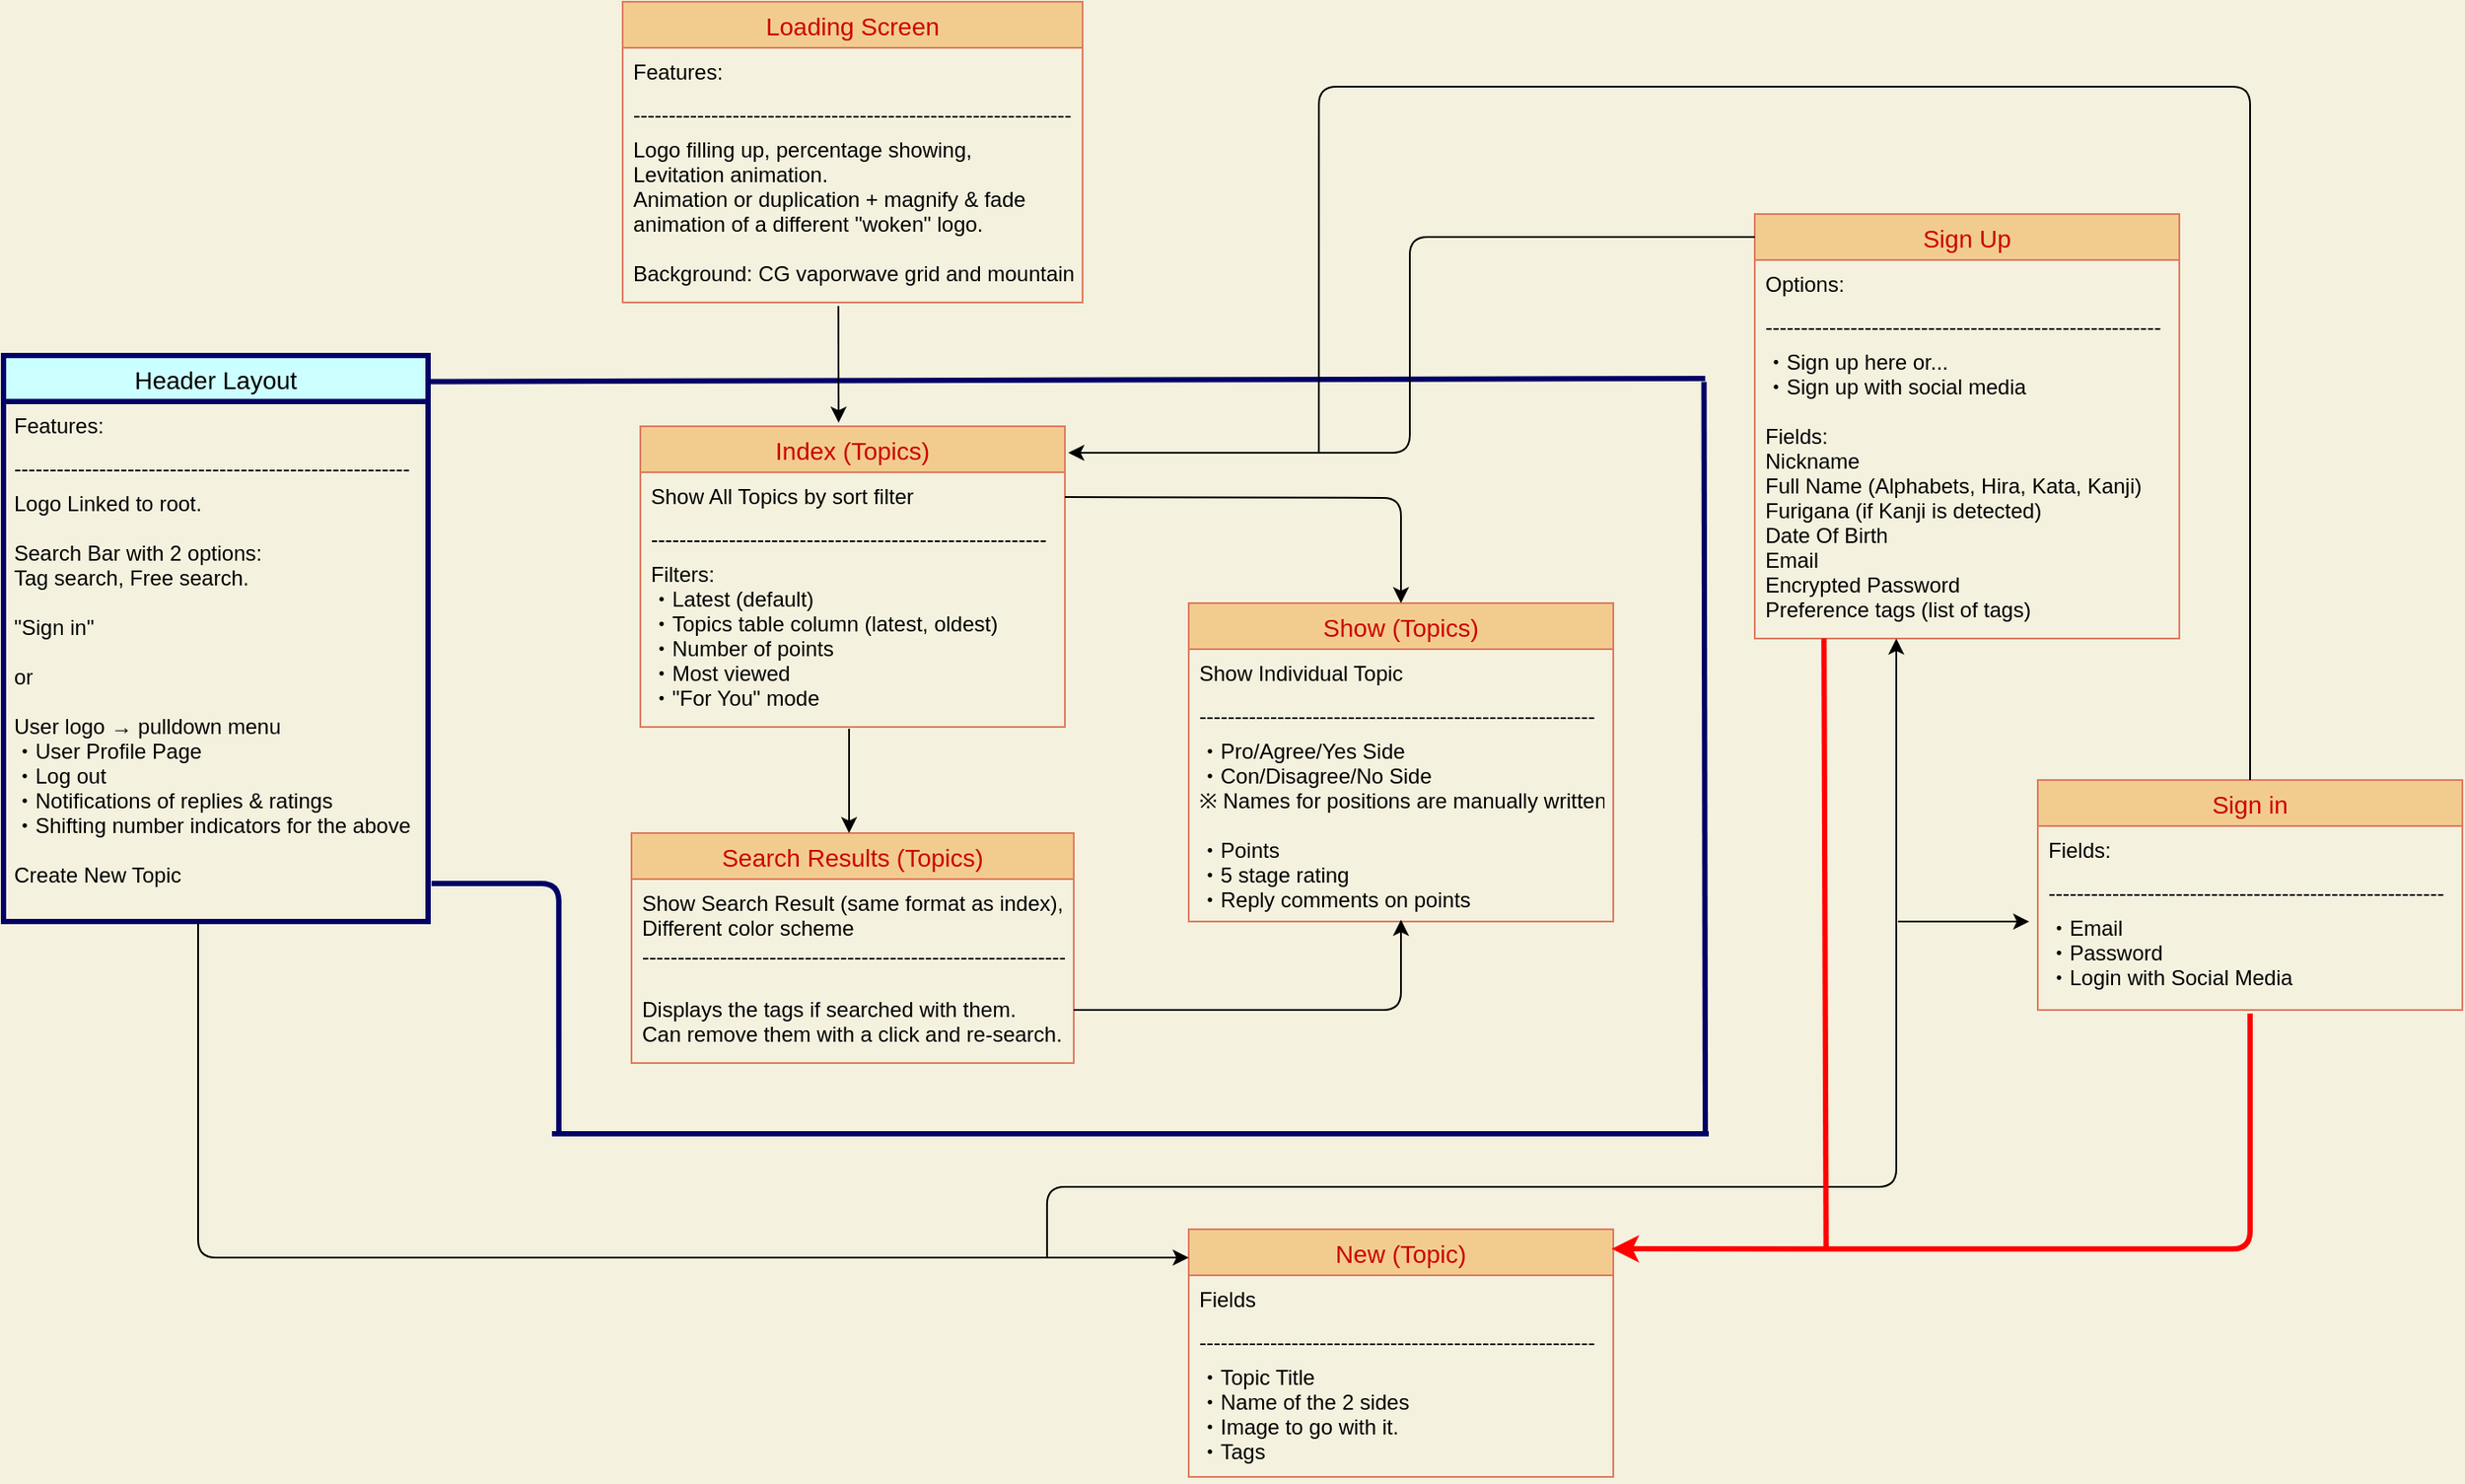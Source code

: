 <mxfile>
    <diagram id="Ndw7woc8x4RitHYrZnJn" name="Page-1">
        <mxGraphModel dx="1897" dy="1507" grid="1" gridSize="10" guides="1" tooltips="1" connect="1" arrows="1" fold="1" page="1" pageScale="1" pageWidth="1169" pageHeight="827" background="#F4F1DE" math="0" shadow="0">
            <root>
                <mxCell id="0"/>
                <mxCell id="1" parent="0"/>
                <mxCell id="7" value="Index (Topics)" style="swimlane;fontStyle=0;childLayout=stackLayout;horizontal=1;startSize=26;horizontalStack=0;resizeParent=1;resizeParentMax=0;resizeLast=0;collapsible=1;marginBottom=0;align=center;fontSize=14;rounded=0;sketch=0;strokeColor=#E07A5F;fillColor=#F2CC8F;fontColor=#CC0000;" parent="1" vertex="1">
                    <mxGeometry x="130" y="-40" width="240" height="170" as="geometry"/>
                </mxCell>
                <mxCell id="8" value="Show All Topics by sort filter" style="text;strokeColor=none;fillColor=none;spacingLeft=4;spacingRight=4;overflow=hidden;rotatable=0;points=[[0,0.5],[1,0.5]];portConstraint=eastwest;fontSize=12;fontColor=#000000;" parent="7" vertex="1">
                    <mxGeometry y="26" width="240" height="24" as="geometry"/>
                </mxCell>
                <mxCell id="17" value="--------------------------------------------------------" style="text;strokeColor=none;fillColor=none;spacingLeft=4;spacingRight=4;overflow=hidden;rotatable=0;points=[[0,0.5],[1,0.5]];portConstraint=eastwest;fontSize=12;fontColor=#000000;" parent="7" vertex="1">
                    <mxGeometry y="50" width="240" height="20" as="geometry"/>
                </mxCell>
                <mxCell id="9" value="Filters:&#10;・Latest (default)&#10;・Topics table column (latest, oldest)&#10;・Number of points &#10;・Most viewed &#10;・&quot;For You&quot; mode" style="text;strokeColor=none;fillColor=none;spacingLeft=4;spacingRight=4;overflow=hidden;rotatable=0;points=[[0,0.5],[1,0.5]];portConstraint=eastwest;fontSize=12;fontColor=#000000;" parent="7" vertex="1">
                    <mxGeometry y="70" width="240" height="100" as="geometry"/>
                </mxCell>
                <mxCell id="11" value="Search Results (Topics)" style="swimlane;fontStyle=0;childLayout=stackLayout;horizontal=1;startSize=26;horizontalStack=0;resizeParent=1;resizeParentMax=0;resizeLast=0;collapsible=1;marginBottom=0;align=center;fontSize=14;rounded=0;sketch=0;strokeColor=#E07A5F;fillColor=#F2CC8F;fontColor=#CC0000;direction=east;" parent="1" vertex="1">
                    <mxGeometry x="125" y="190" width="250" height="130" as="geometry"/>
                </mxCell>
                <mxCell id="12" value="Show Search Result (same format as index),&#10;Different color scheme" style="text;strokeColor=none;fillColor=none;spacingLeft=4;spacingRight=4;overflow=hidden;rotatable=0;points=[[0,0.5],[1,0.5]];portConstraint=eastwest;fontSize=12;fontColor=#000000;" parent="11" vertex="1">
                    <mxGeometry y="26" width="250" height="30" as="geometry"/>
                </mxCell>
                <mxCell id="16" value="------------------------------------------------------------" style="text;strokeColor=none;fillColor=none;spacingLeft=4;spacingRight=4;overflow=hidden;rotatable=0;points=[[0,0.5],[1,0.5]];portConstraint=eastwest;fontSize=12;fontColor=#000000;" parent="11" vertex="1">
                    <mxGeometry y="56" width="250" height="30" as="geometry"/>
                </mxCell>
                <mxCell id="13" value="Displays the tags if searched with them. &#10;Can remove them with a click and re-search." style="text;strokeColor=none;fillColor=none;spacingLeft=4;spacingRight=4;overflow=hidden;rotatable=0;points=[[0,0.5],[1,0.5]];portConstraint=eastwest;fontSize=12;fontColor=#000000;" parent="11" vertex="1">
                    <mxGeometry y="86" width="250" height="44" as="geometry"/>
                </mxCell>
                <mxCell id="18" value="Sign Up" style="swimlane;fontStyle=0;childLayout=stackLayout;horizontal=1;startSize=26;horizontalStack=0;resizeParent=1;resizeParentMax=0;resizeLast=0;collapsible=1;marginBottom=0;align=center;fontSize=14;rounded=0;sketch=0;strokeColor=#E07A5F;fillColor=#F2CC8F;fontColor=#CC0000;" parent="1" vertex="1">
                    <mxGeometry x="760" y="-160" width="240" height="240" as="geometry"/>
                </mxCell>
                <mxCell id="19" value="Options:" style="text;strokeColor=none;fillColor=none;spacingLeft=4;spacingRight=4;overflow=hidden;rotatable=0;points=[[0,0.5],[1,0.5]];portConstraint=eastwest;fontSize=12;fontColor=#000000;" parent="18" vertex="1">
                    <mxGeometry y="26" width="240" height="24" as="geometry"/>
                </mxCell>
                <mxCell id="20" value="--------------------------------------------------------" style="text;strokeColor=none;fillColor=none;spacingLeft=4;spacingRight=4;overflow=hidden;rotatable=0;points=[[0,0.5],[1,0.5]];portConstraint=eastwest;fontSize=12;fontColor=#000000;" parent="18" vertex="1">
                    <mxGeometry y="50" width="240" height="20" as="geometry"/>
                </mxCell>
                <mxCell id="21" value="・Sign up here or...&#10;・Sign up with social media&#10;&#10;Fields:&#10;Nickname&#10;Full Name (Alphabets, Hira, Kata, Kanji)&#10;Furigana (if Kanji is detected)&#10;Date Of Birth&#10;Email&#10;Encrypted Password&#10;Preference tags (list of tags)&#10;" style="text;strokeColor=none;fillColor=none;spacingLeft=4;spacingRight=4;overflow=hidden;rotatable=0;points=[[0,0.5],[1,0.5]];portConstraint=eastwest;fontSize=12;fontColor=#000000;" parent="18" vertex="1">
                    <mxGeometry y="70" width="240" height="170" as="geometry"/>
                </mxCell>
                <mxCell id="22" value="Header Layout" style="swimlane;fontStyle=0;childLayout=stackLayout;horizontal=1;startSize=26;horizontalStack=0;resizeParent=1;resizeParentMax=0;resizeLast=0;collapsible=1;marginBottom=0;align=center;fontSize=14;rounded=0;sketch=0;fillColor=#CCFFFF;strokeColor=#000066;strokeWidth=3;fontColor=#000000;" parent="1" vertex="1">
                    <mxGeometry x="-230" y="-80" width="240" height="320" as="geometry"/>
                </mxCell>
                <mxCell id="23" value="Features:" style="text;strokeColor=none;fillColor=none;spacingLeft=4;spacingRight=4;overflow=hidden;rotatable=0;points=[[0,0.5],[1,0.5]];portConstraint=eastwest;fontSize=12;fontColor=#000000;" parent="22" vertex="1">
                    <mxGeometry y="26" width="240" height="24" as="geometry"/>
                </mxCell>
                <mxCell id="24" value="--------------------------------------------------------" style="text;strokeColor=none;fillColor=none;spacingLeft=4;spacingRight=4;overflow=hidden;rotatable=0;points=[[0,0.5],[1,0.5]];portConstraint=eastwest;fontSize=12;fontColor=#000000;" parent="22" vertex="1">
                    <mxGeometry y="50" width="240" height="20" as="geometry"/>
                </mxCell>
                <mxCell id="25" value="Logo Linked to root.&#10;&#10;Search Bar with 2 options: &#10;Tag search, Free search.&#10;&#10;&quot;Sign in&quot;&#10;&#10;or&#10;&#10;User logo → pulldown menu&#10;・User Profile Page&#10;・Log out&#10;・Notifications of replies &amp; ratings&#10;・Shifting number indicators for the above&#10;&#10;Create New Topic" style="text;strokeColor=none;fillColor=none;spacingLeft=4;spacingRight=4;overflow=hidden;rotatable=0;points=[[0,0.5],[1,0.5]];portConstraint=eastwest;fontSize=12;fontColor=#000000;" parent="22" vertex="1">
                    <mxGeometry y="70" width="240" height="250" as="geometry"/>
                </mxCell>
                <mxCell id="26" value="Loading Screen" style="swimlane;fontStyle=0;childLayout=stackLayout;horizontal=1;startSize=26;horizontalStack=0;resizeParent=1;resizeParentMax=0;resizeLast=0;collapsible=1;marginBottom=0;align=center;fontSize=14;rounded=0;sketch=0;strokeColor=#E07A5F;fillColor=#F2CC8F;fontColor=#CC0000;" parent="1" vertex="1">
                    <mxGeometry x="120" y="-280" width="260" height="170" as="geometry"/>
                </mxCell>
                <mxCell id="27" value="Features:" style="text;strokeColor=none;fillColor=none;spacingLeft=4;spacingRight=4;overflow=hidden;rotatable=0;points=[[0,0.5],[1,0.5]];portConstraint=eastwest;fontSize=12;fontColor=#000000;" parent="26" vertex="1">
                    <mxGeometry y="26" width="260" height="24" as="geometry"/>
                </mxCell>
                <mxCell id="28" value="--------------------------------------------------------------" style="text;strokeColor=none;fillColor=none;spacingLeft=4;spacingRight=4;overflow=hidden;rotatable=0;points=[[0,0.5],[1,0.5]];portConstraint=eastwest;fontSize=12;fontColor=#000000;" parent="26" vertex="1">
                    <mxGeometry y="50" width="260" height="20" as="geometry"/>
                </mxCell>
                <mxCell id="29" value="Logo filling up, percentage showing,&#10;Levitation animation.&#10;Animation or duplication + magnify &amp; fade&#10;animation of a different &quot;woken&quot; logo.&#10;&#10;Background: CG vaporwave grid and mountains" style="text;strokeColor=none;fillColor=none;spacingLeft=4;spacingRight=4;overflow=hidden;rotatable=0;points=[[0,0.5],[1,0.5]];portConstraint=eastwest;fontSize=12;fontColor=#000000;" parent="26" vertex="1">
                    <mxGeometry y="70" width="260" height="100" as="geometry"/>
                </mxCell>
                <mxCell id="31" value="Show (Topics)" style="swimlane;fontStyle=0;childLayout=stackLayout;horizontal=1;startSize=26;horizontalStack=0;resizeParent=1;resizeParentMax=0;resizeLast=0;collapsible=1;marginBottom=0;align=center;fontSize=14;rounded=0;sketch=0;strokeColor=#E07A5F;fillColor=#F2CC8F;fontColor=#CC0000;" parent="1" vertex="1">
                    <mxGeometry x="440" y="60" width="240" height="180" as="geometry"/>
                </mxCell>
                <mxCell id="32" value="Show Individual Topic" style="text;strokeColor=none;fillColor=none;spacingLeft=4;spacingRight=4;overflow=hidden;rotatable=0;points=[[0,0.5],[1,0.5]];portConstraint=eastwest;fontSize=12;fontColor=#000000;" parent="31" vertex="1">
                    <mxGeometry y="26" width="240" height="24" as="geometry"/>
                </mxCell>
                <mxCell id="33" value="--------------------------------------------------------" style="text;strokeColor=none;fillColor=none;spacingLeft=4;spacingRight=4;overflow=hidden;rotatable=0;points=[[0,0.5],[1,0.5]];portConstraint=eastwest;fontSize=12;fontColor=#000000;" parent="31" vertex="1">
                    <mxGeometry y="50" width="240" height="20" as="geometry"/>
                </mxCell>
                <mxCell id="34" value="・Pro/Agree/Yes Side&#10;・Con/Disagree/No Side&#10;※ Names for positions are manually written&#10; &#10;・Points &#10;・5 stage rating&#10;・Reply comments on points" style="text;strokeColor=none;fillColor=none;spacingLeft=4;spacingRight=4;overflow=hidden;rotatable=0;points=[[0,0.5],[1,0.5]];portConstraint=eastwest;fontSize=12;fontColor=#000000;" parent="31" vertex="1">
                    <mxGeometry y="70" width="240" height="110" as="geometry"/>
                </mxCell>
                <mxCell id="35" value="Sign in" style="swimlane;fontStyle=0;childLayout=stackLayout;horizontal=1;startSize=26;horizontalStack=0;resizeParent=1;resizeParentMax=0;resizeLast=0;collapsible=1;marginBottom=0;align=center;fontSize=14;rounded=0;sketch=0;strokeColor=#E07A5F;fillColor=#F2CC8F;fontColor=#CC0000;" parent="1" vertex="1">
                    <mxGeometry x="920" y="160" width="240" height="130" as="geometry"/>
                </mxCell>
                <mxCell id="36" value="Fields:" style="text;strokeColor=none;fillColor=none;spacingLeft=4;spacingRight=4;overflow=hidden;rotatable=0;points=[[0,0.5],[1,0.5]];portConstraint=eastwest;fontSize=12;fontColor=#000000;" parent="35" vertex="1">
                    <mxGeometry y="26" width="240" height="24" as="geometry"/>
                </mxCell>
                <mxCell id="37" value="--------------------------------------------------------" style="text;strokeColor=none;fillColor=none;spacingLeft=4;spacingRight=4;overflow=hidden;rotatable=0;points=[[0,0.5],[1,0.5]];portConstraint=eastwest;fontSize=12;fontColor=#000000;" parent="35" vertex="1">
                    <mxGeometry y="50" width="240" height="20" as="geometry"/>
                </mxCell>
                <mxCell id="38" value="・Email&#10;・Password&#10;・Login with Social Media" style="text;strokeColor=none;fillColor=none;spacingLeft=4;spacingRight=4;overflow=hidden;rotatable=0;points=[[0,0.5],[1,0.5]];portConstraint=eastwest;fontSize=12;fontColor=#000000;" parent="35" vertex="1">
                    <mxGeometry y="70" width="240" height="60" as="geometry"/>
                </mxCell>
                <mxCell id="40" value="" style="endArrow=none;html=1;fillColor=#F2CC8F;fontColor=#CC0000;exitX=1;exitY=0.046;exitDx=0;exitDy=0;exitPerimeter=0;strokeColor=#000066;strokeWidth=3;" parent="1" source="22" edge="1">
                    <mxGeometry width="50" height="50" relative="1" as="geometry">
                        <mxPoint x="160" y="30" as="sourcePoint"/>
                        <mxPoint x="732" y="-67" as="targetPoint"/>
                    </mxGeometry>
                </mxCell>
                <mxCell id="41" value="" style="endArrow=none;html=1;fillColor=#F2CC8F;fontColor=#CC0000;exitX=0.997;exitY=0;exitDx=0;exitDy=0;exitPerimeter=0;entryX=0.999;entryY=1.12;entryDx=0;entryDy=0;entryPerimeter=0;strokeColor=#000066;strokeWidth=3;" parent="1" source="42" target="40" edge="1">
                    <mxGeometry width="50" height="50" relative="1" as="geometry">
                        <mxPoint x="80" y="350" as="sourcePoint"/>
                        <mxPoint x="740" y="200" as="targetPoint"/>
                    </mxGeometry>
                </mxCell>
                <mxCell id="42" value="" style="endArrow=none;html=1;fillColor=#F2CC8F;fontColor=#CC0000;strokeColor=#000066;strokeWidth=3;" parent="1" edge="1">
                    <mxGeometry width="50" height="50" relative="1" as="geometry">
                        <mxPoint x="80" y="360" as="sourcePoint"/>
                        <mxPoint x="734" y="360" as="targetPoint"/>
                    </mxGeometry>
                </mxCell>
                <mxCell id="43" value="" style="endArrow=none;html=1;fillColor=#F2CC8F;fontColor=#CC0000;edgeStyle=orthogonalEdgeStyle;exitX=1.008;exitY=0.914;exitDx=0;exitDy=0;exitPerimeter=0;entryX=0.006;entryY=0;entryDx=0;entryDy=0;entryPerimeter=0;strokeColor=#000066;strokeWidth=3;" parent="1" source="25" target="42" edge="1">
                    <mxGeometry width="50" height="50" relative="1" as="geometry">
                        <mxPoint x="50" y="190" as="sourcePoint"/>
                        <mxPoint x="100" y="140" as="targetPoint"/>
                    </mxGeometry>
                </mxCell>
                <mxCell id="44" value="" style="endArrow=classic;html=1;strokeWidth=1;fillColor=#F2CC8F;fontColor=#CC0000;strokeColor=#000000;entryX=0.5;entryY=0;entryDx=0;entryDy=0;" parent="1" edge="1">
                    <mxGeometry width="50" height="50" relative="1" as="geometry">
                        <mxPoint x="248" y="131" as="sourcePoint"/>
                        <mxPoint x="248" y="190" as="targetPoint"/>
                    </mxGeometry>
                </mxCell>
                <mxCell id="45" value="" style="endArrow=classic;html=1;strokeColor=#000000;strokeWidth=1;fillColor=#F2CC8F;fontColor=#CC0000;edgeStyle=orthogonalEdgeStyle;entryX=0.5;entryY=0;entryDx=0;entryDy=0;" parent="1" target="31" edge="1">
                    <mxGeometry width="50" height="50" relative="1" as="geometry">
                        <mxPoint x="370" as="sourcePoint"/>
                        <mxPoint x="560" as="targetPoint"/>
                    </mxGeometry>
                </mxCell>
                <mxCell id="46" value="" style="endArrow=classic;html=1;strokeColor=#000000;strokeWidth=1;fillColor=#F2CC8F;fontColor=#CC0000;edgeStyle=orthogonalEdgeStyle;entryX=0.5;entryY=0.991;entryDx=0;entryDy=0;entryPerimeter=0;" parent="1" target="34" edge="1">
                    <mxGeometry width="50" height="50" relative="1" as="geometry">
                        <mxPoint x="375" y="290" as="sourcePoint"/>
                        <mxPoint x="560" y="260" as="targetPoint"/>
                        <Array as="points">
                            <mxPoint x="560" y="290"/>
                        </Array>
                    </mxGeometry>
                </mxCell>
                <mxCell id="47" value="New (Topic)" style="swimlane;fontStyle=0;childLayout=stackLayout;horizontal=1;startSize=26;horizontalStack=0;resizeParent=1;resizeParentMax=0;resizeLast=0;collapsible=1;marginBottom=0;align=center;fontSize=14;rounded=0;sketch=0;strokeColor=#E07A5F;fillColor=#F2CC8F;fontColor=#CC0000;" parent="1" vertex="1">
                    <mxGeometry x="440" y="414" width="240" height="140" as="geometry"/>
                </mxCell>
                <mxCell id="48" value="Fields" style="text;strokeColor=none;fillColor=none;spacingLeft=4;spacingRight=4;overflow=hidden;rotatable=0;points=[[0,0.5],[1,0.5]];portConstraint=eastwest;fontSize=12;fontColor=#000000;" parent="47" vertex="1">
                    <mxGeometry y="26" width="240" height="24" as="geometry"/>
                </mxCell>
                <mxCell id="49" value="--------------------------------------------------------" style="text;strokeColor=none;fillColor=none;spacingLeft=4;spacingRight=4;overflow=hidden;rotatable=0;points=[[0,0.5],[1,0.5]];portConstraint=eastwest;fontSize=12;fontColor=#000000;" parent="47" vertex="1">
                    <mxGeometry y="50" width="240" height="20" as="geometry"/>
                </mxCell>
                <mxCell id="50" value="・Topic Title&#10;・Name of the 2 sides&#10;・Image to go with it.&#10;・Tags" style="text;strokeColor=none;fillColor=none;spacingLeft=4;spacingRight=4;overflow=hidden;rotatable=0;points=[[0,0.5],[1,0.5]];portConstraint=eastwest;fontSize=12;fontColor=#000000;" parent="47" vertex="1">
                    <mxGeometry y="70" width="240" height="70" as="geometry"/>
                </mxCell>
                <mxCell id="51" value="" style="endArrow=classic;html=1;strokeColor=#000000;strokeWidth=1;fillColor=#F2CC8F;fontColor=#CC0000;edgeStyle=orthogonalEdgeStyle;" parent="1" target="47" edge="1">
                    <mxGeometry width="50" height="50" relative="1" as="geometry">
                        <mxPoint x="-120" y="240" as="sourcePoint"/>
                        <mxPoint x="260" y="430" as="targetPoint"/>
                        <Array as="points">
                            <mxPoint x="-120" y="430"/>
                        </Array>
                    </mxGeometry>
                </mxCell>
                <mxCell id="52" value="" style="endArrow=classic;html=1;strokeColor=#000000;strokeWidth=1;fillColor=#F2CC8F;fontColor=#CC0000;edgeStyle=orthogonalEdgeStyle;exitX=0.857;exitY=1;exitDx=0;exitDy=0;exitPerimeter=0;" parent="1" source="51" target="21" edge="1">
                    <mxGeometry width="50" height="50" relative="1" as="geometry">
                        <mxPoint x="360" y="380" as="sourcePoint"/>
                        <mxPoint x="841" y="230" as="targetPoint"/>
                        <Array as="points">
                            <mxPoint x="360" y="390"/>
                            <mxPoint x="840" y="390"/>
                        </Array>
                    </mxGeometry>
                </mxCell>
                <mxCell id="53" value="" style="endArrow=classic;html=1;strokeColor=#000000;strokeWidth=1;fillColor=#F2CC8F;fontColor=#CC0000;edgeStyle=orthogonalEdgeStyle;entryX=1.008;entryY=0.088;entryDx=0;entryDy=0;exitX=0;exitY=0.054;exitDx=0;exitDy=0;exitPerimeter=0;entryPerimeter=0;" parent="1" source="18" target="7" edge="1">
                    <mxGeometry width="50" height="50" relative="1" as="geometry">
                        <mxPoint x="420" y="-160" as="sourcePoint"/>
                        <mxPoint x="610" y="-100" as="targetPoint"/>
                    </mxGeometry>
                </mxCell>
                <mxCell id="54" value="" style="endArrow=classic;html=1;strokeColor=#000000;strokeWidth=1;fillColor=#F2CC8F;fontColor=#CC0000;entryX=-0.012;entryY=0.167;entryDx=0;entryDy=0;entryPerimeter=0;" parent="1" edge="1">
                    <mxGeometry width="50" height="50" relative="1" as="geometry">
                        <mxPoint x="841" y="240" as="sourcePoint"/>
                        <mxPoint x="915.12" y="240.02" as="targetPoint"/>
                    </mxGeometry>
                </mxCell>
                <mxCell id="55" value="" style="endArrow=classic;html=1;strokeWidth=3;fillColor=#F2CC8F;fontColor=#CC0000;exitX=0.5;exitY=1.033;exitDx=0;exitDy=0;exitPerimeter=0;edgeStyle=orthogonalEdgeStyle;entryX=0.996;entryY=0.079;entryDx=0;entryDy=0;entryPerimeter=0;strokeColor=#FF0000;" parent="1" source="38" target="47" edge="1">
                    <mxGeometry width="50" height="50" relative="1" as="geometry">
                        <mxPoint x="1080" y="439" as="sourcePoint"/>
                        <mxPoint x="1040" y="480" as="targetPoint"/>
                        <Array as="points">
                            <mxPoint x="1040" y="425"/>
                        </Array>
                    </mxGeometry>
                </mxCell>
                <mxCell id="56" value="" style="endArrow=none;html=1;strokeColor=#FF0000;strokeWidth=3;fillColor=#F2CC8F;fontColor=#CC0000;entryX=0.163;entryY=1.006;entryDx=0;entryDy=0;entryPerimeter=0;exitX=0.336;exitY=1.002;exitDx=0;exitDy=0;exitPerimeter=0;" parent="1" source="55" edge="1">
                    <mxGeometry width="50" height="50" relative="1" as="geometry">
                        <mxPoint x="799" y="420" as="sourcePoint"/>
                        <mxPoint x="799.12" y="80.02" as="targetPoint"/>
                    </mxGeometry>
                </mxCell>
                <mxCell id="57" value="" style="endArrow=none;html=1;strokeColor=#000000;strokeWidth=1;fillColor=#F2CC8F;fontColor=#CC0000;edgeStyle=orthogonalEdgeStyle;exitX=0.5;exitY=0;exitDx=0;exitDy=0;endFill=0;entryX=0.365;entryY=1;entryDx=0;entryDy=0;entryPerimeter=0;" parent="1" source="35" target="53" edge="1">
                    <mxGeometry width="50" height="50" relative="1" as="geometry">
                        <mxPoint x="1148.1" y="-232.0" as="sourcePoint"/>
                        <mxPoint x="513" y="-30" as="targetPoint"/>
                        <Array as="points">
                            <mxPoint x="1040" y="-232"/>
                            <mxPoint x="514" y="-232"/>
                        </Array>
                    </mxGeometry>
                </mxCell>
                <mxCell id="58" value="" style="endArrow=classic;html=1;strokeWidth=1;fillColor=#F2CC8F;fontColor=#000000;exitX=0.469;exitY=1.02;exitDx=0;exitDy=0;exitPerimeter=0;entryX=0.467;entryY=-0.012;entryDx=0;entryDy=0;entryPerimeter=0;strokeColor=#000000;" parent="1" source="29" target="7" edge="1">
                    <mxGeometry width="50" height="50" relative="1" as="geometry">
                        <mxPoint x="290" y="-10" as="sourcePoint"/>
                        <mxPoint x="340" y="-60" as="targetPoint"/>
                    </mxGeometry>
                </mxCell>
            </root>
        </mxGraphModel>
    </diagram>
</mxfile>